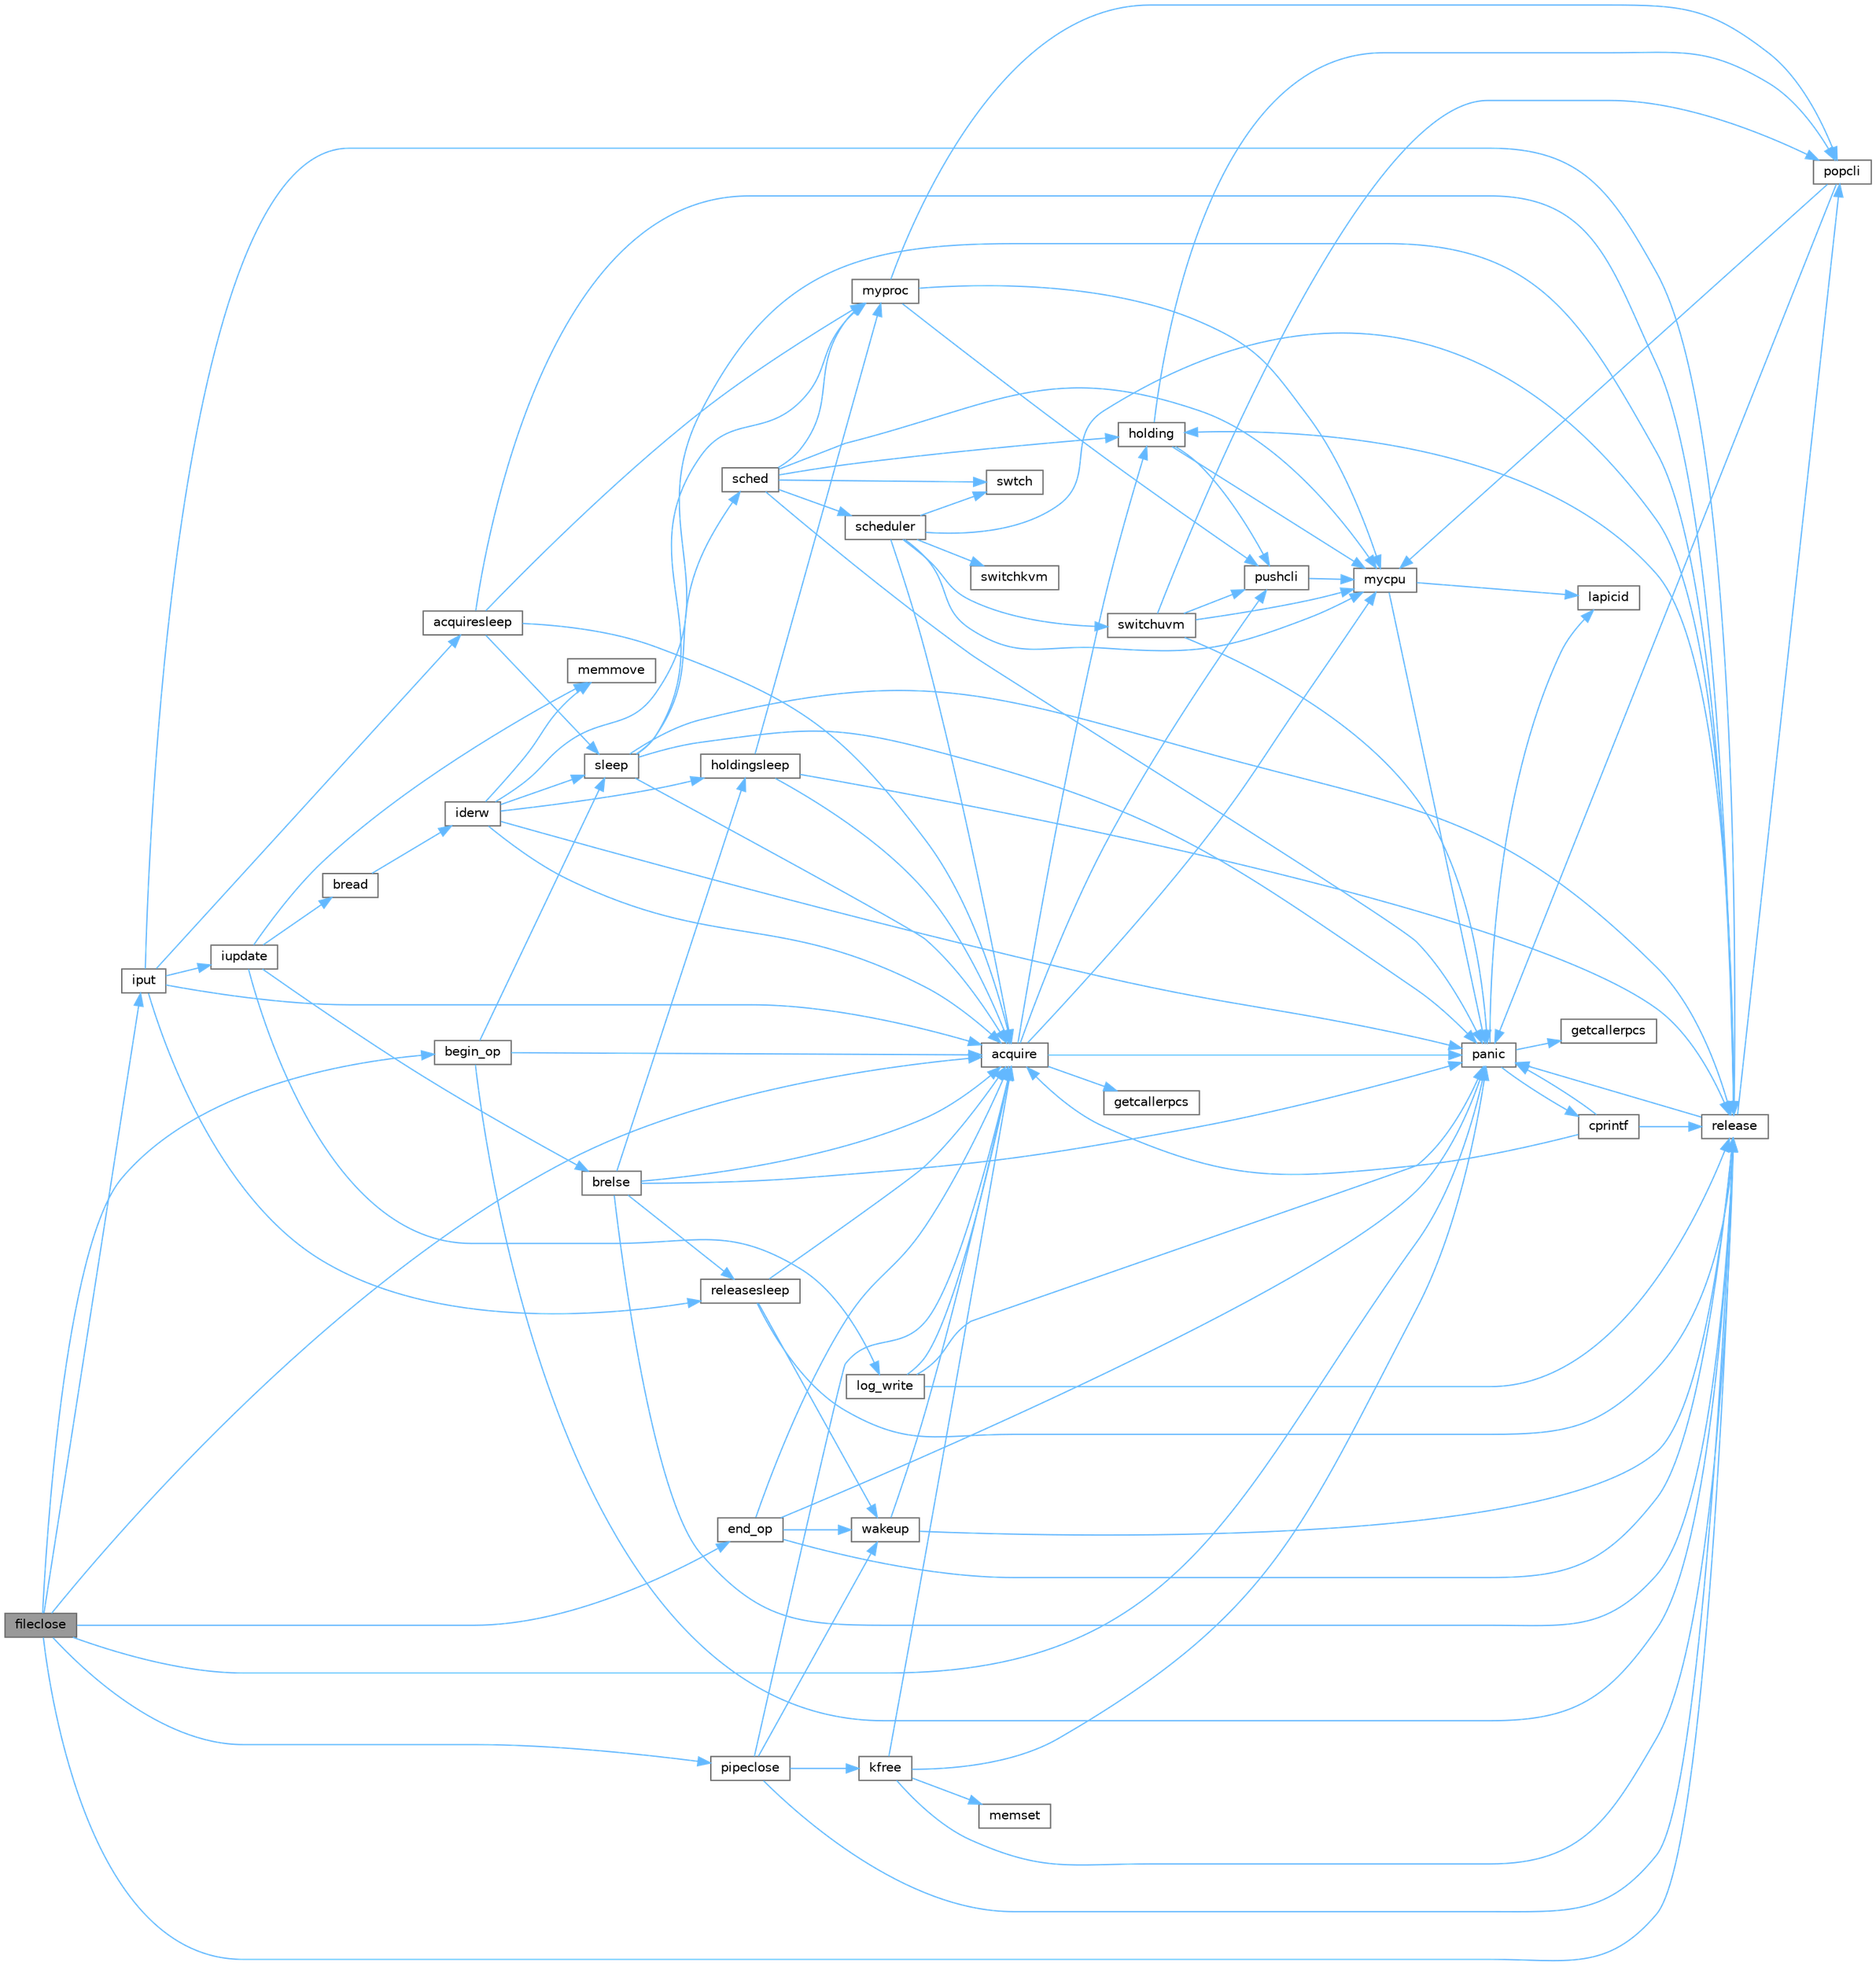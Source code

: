 digraph "fileclose"
{
 // LATEX_PDF_SIZE
  bgcolor="transparent";
  edge [fontname=Helvetica,fontsize=10,labelfontname=Helvetica,labelfontsize=10];
  node [fontname=Helvetica,fontsize=10,shape=box,height=0.2,width=0.4];
  rankdir="LR";
  Node1 [id="Node000001",label="fileclose",height=0.2,width=0.4,color="gray40", fillcolor="grey60", style="filled", fontcolor="black",tooltip=" "];
  Node1 -> Node2 [id="edge1_Node000001_Node000002",color="steelblue1",style="solid",tooltip=" "];
  Node2 [id="Node000002",label="acquire",height=0.2,width=0.4,color="grey40", fillcolor="white", style="filled",URL="$d3/d2d/spinlock_8c.html#aed377f16a085b00de3a4b32392adbdfb",tooltip=" "];
  Node2 -> Node3 [id="edge2_Node000002_Node000003",color="steelblue1",style="solid",tooltip=" "];
  Node3 [id="Node000003",label="getcallerpcs",height=0.2,width=0.4,color="grey40", fillcolor="white", style="filled",URL="$d3/d2d/spinlock_8c.html#a6ac35304ea80f01086b47edcc2328010",tooltip=" "];
  Node2 -> Node4 [id="edge3_Node000002_Node000004",color="steelblue1",style="solid",tooltip=" "];
  Node4 [id="Node000004",label="holding",height=0.2,width=0.4,color="grey40", fillcolor="white", style="filled",URL="$d3/d2d/spinlock_8c.html#aea48df3e5cfb903179ad3dc78ab502d9",tooltip=" "];
  Node4 -> Node5 [id="edge4_Node000004_Node000005",color="steelblue1",style="solid",tooltip=" "];
  Node5 [id="Node000005",label="mycpu",height=0.2,width=0.4,color="grey40", fillcolor="white", style="filled",URL="$d3/dda/proc_8c.html#ad427959ad025dabd8cd393b27ec39160",tooltip=" "];
  Node5 -> Node6 [id="edge5_Node000005_Node000006",color="steelblue1",style="solid",tooltip=" "];
  Node6 [id="Node000006",label="lapicid",height=0.2,width=0.4,color="grey40", fillcolor="white", style="filled",URL="$dc/df6/lapic_8c.html#a627f7996b64f99d885244a5102c85164",tooltip=" "];
  Node5 -> Node7 [id="edge6_Node000005_Node000007",color="steelblue1",style="solid",tooltip=" "];
  Node7 [id="Node000007",label="panic",height=0.2,width=0.4,color="grey40", fillcolor="white", style="filled",URL="$d0/d56/console_8c.html#a95c0aca5d6d7487933984f08b189917a",tooltip=" "];
  Node7 -> Node8 [id="edge7_Node000007_Node000008",color="steelblue1",style="solid",tooltip=" "];
  Node8 [id="Node000008",label="cprintf",height=0.2,width=0.4,color="grey40", fillcolor="white", style="filled",URL="$d0/d56/console_8c.html#a90f0742d846503e4ed1804f1df421ec6",tooltip=" "];
  Node8 -> Node2 [id="edge8_Node000008_Node000002",color="steelblue1",style="solid",tooltip=" "];
  Node8 -> Node7 [id="edge9_Node000008_Node000007",color="steelblue1",style="solid",tooltip=" "];
  Node8 -> Node9 [id="edge10_Node000008_Node000009",color="steelblue1",style="solid",tooltip=" "];
  Node9 [id="Node000009",label="release",height=0.2,width=0.4,color="grey40", fillcolor="white", style="filled",URL="$d3/d2d/spinlock_8c.html#a1cee376aa9a00e754bf5481cd5f3d97b",tooltip=" "];
  Node9 -> Node4 [id="edge11_Node000009_Node000004",color="steelblue1",style="solid",tooltip=" "];
  Node9 -> Node7 [id="edge12_Node000009_Node000007",color="steelblue1",style="solid",tooltip=" "];
  Node9 -> Node10 [id="edge13_Node000009_Node000010",color="steelblue1",style="solid",tooltip=" "];
  Node10 [id="Node000010",label="popcli",height=0.2,width=0.4,color="grey40", fillcolor="white", style="filled",URL="$d3/d2d/spinlock_8c.html#ae3424f669269fef400ce29c3aeb43fdb",tooltip=" "];
  Node10 -> Node5 [id="edge14_Node000010_Node000005",color="steelblue1",style="solid",tooltip=" "];
  Node10 -> Node7 [id="edge15_Node000010_Node000007",color="steelblue1",style="solid",tooltip=" "];
  Node7 -> Node11 [id="edge16_Node000007_Node000011",color="steelblue1",style="solid",tooltip=" "];
  Node11 [id="Node000011",label="getcallerpcs",height=0.2,width=0.4,color="grey40", fillcolor="white", style="filled",URL="$d5/d64/defs_8h.html#a4105de9e2969515d6c6c795c4386f69f",tooltip=" "];
  Node7 -> Node6 [id="edge17_Node000007_Node000006",color="steelblue1",style="solid",tooltip=" "];
  Node4 -> Node10 [id="edge18_Node000004_Node000010",color="steelblue1",style="solid",tooltip=" "];
  Node4 -> Node12 [id="edge19_Node000004_Node000012",color="steelblue1",style="solid",tooltip=" "];
  Node12 [id="Node000012",label="pushcli",height=0.2,width=0.4,color="grey40", fillcolor="white", style="filled",URL="$d3/d2d/spinlock_8c.html#a206b749d1b7768dadce61cbcde7e0f1c",tooltip=" "];
  Node12 -> Node5 [id="edge20_Node000012_Node000005",color="steelblue1",style="solid",tooltip=" "];
  Node2 -> Node5 [id="edge21_Node000002_Node000005",color="steelblue1",style="solid",tooltip=" "];
  Node2 -> Node7 [id="edge22_Node000002_Node000007",color="steelblue1",style="solid",tooltip=" "];
  Node2 -> Node12 [id="edge23_Node000002_Node000012",color="steelblue1",style="solid",tooltip=" "];
  Node1 -> Node13 [id="edge24_Node000001_Node000013",color="steelblue1",style="solid",tooltip=" "];
  Node13 [id="Node000013",label="begin_op",height=0.2,width=0.4,color="grey40", fillcolor="white", style="filled",URL="$d7/df8/log_8c.html#ac96aa31ffc0500e749c62c4d377c21c9",tooltip=" "];
  Node13 -> Node2 [id="edge25_Node000013_Node000002",color="steelblue1",style="solid",tooltip=" "];
  Node13 -> Node9 [id="edge26_Node000013_Node000009",color="steelblue1",style="solid",tooltip=" "];
  Node13 -> Node14 [id="edge27_Node000013_Node000014",color="steelblue1",style="solid",tooltip=" "];
  Node14 [id="Node000014",label="sleep",height=0.2,width=0.4,color="grey40", fillcolor="white", style="filled",URL="$d3/dda/proc_8c.html#ae70cc0370342e46f6db3bec367232457",tooltip=" "];
  Node14 -> Node2 [id="edge28_Node000014_Node000002",color="steelblue1",style="solid",tooltip=" "];
  Node14 -> Node15 [id="edge29_Node000014_Node000015",color="steelblue1",style="solid",tooltip=" "];
  Node15 [id="Node000015",label="myproc",height=0.2,width=0.4,color="grey40", fillcolor="white", style="filled",URL="$d3/dda/proc_8c.html#a41af0935f3989aae450cf8988cd9c3a9",tooltip=" "];
  Node15 -> Node5 [id="edge30_Node000015_Node000005",color="steelblue1",style="solid",tooltip=" "];
  Node15 -> Node10 [id="edge31_Node000015_Node000010",color="steelblue1",style="solid",tooltip=" "];
  Node15 -> Node12 [id="edge32_Node000015_Node000012",color="steelblue1",style="solid",tooltip=" "];
  Node14 -> Node7 [id="edge33_Node000014_Node000007",color="steelblue1",style="solid",tooltip=" "];
  Node14 -> Node9 [id="edge34_Node000014_Node000009",color="steelblue1",style="solid",tooltip=" "];
  Node14 -> Node16 [id="edge35_Node000014_Node000016",color="steelblue1",style="solid",tooltip=" "];
  Node16 [id="Node000016",label="sched",height=0.2,width=0.4,color="grey40", fillcolor="white", style="filled",URL="$d3/dda/proc_8c.html#ad788da91743c333b5bed7c4a0dd12365",tooltip=" "];
  Node16 -> Node4 [id="edge36_Node000016_Node000004",color="steelblue1",style="solid",tooltip=" "];
  Node16 -> Node5 [id="edge37_Node000016_Node000005",color="steelblue1",style="solid",tooltip=" "];
  Node16 -> Node15 [id="edge38_Node000016_Node000015",color="steelblue1",style="solid",tooltip=" "];
  Node16 -> Node7 [id="edge39_Node000016_Node000007",color="steelblue1",style="solid",tooltip=" "];
  Node16 -> Node17 [id="edge40_Node000016_Node000017",color="steelblue1",style="solid",tooltip=" "];
  Node17 [id="Node000017",label="scheduler",height=0.2,width=0.4,color="grey40", fillcolor="white", style="filled",URL="$d3/dda/proc_8c.html#a9fa00b0be5d3c4781048861e2506eb63",tooltip=" "];
  Node17 -> Node2 [id="edge41_Node000017_Node000002",color="steelblue1",style="solid",tooltip=" "];
  Node17 -> Node5 [id="edge42_Node000017_Node000005",color="steelblue1",style="solid",tooltip=" "];
  Node17 -> Node9 [id="edge43_Node000017_Node000009",color="steelblue1",style="solid",tooltip=" "];
  Node17 -> Node18 [id="edge44_Node000017_Node000018",color="steelblue1",style="solid",tooltip=" "];
  Node18 [id="Node000018",label="switchkvm",height=0.2,width=0.4,color="grey40", fillcolor="white", style="filled",URL="$de/de9/vm_8c.html#a02ca0670bc1fe12e38453082631ff360",tooltip=" "];
  Node17 -> Node19 [id="edge45_Node000017_Node000019",color="steelblue1",style="solid",tooltip=" "];
  Node19 [id="Node000019",label="switchuvm",height=0.2,width=0.4,color="grey40", fillcolor="white", style="filled",URL="$de/de9/vm_8c.html#a87c90f0ab2a1b11c2b55f4e483bb8493",tooltip=" "];
  Node19 -> Node5 [id="edge46_Node000019_Node000005",color="steelblue1",style="solid",tooltip=" "];
  Node19 -> Node7 [id="edge47_Node000019_Node000007",color="steelblue1",style="solid",tooltip=" "];
  Node19 -> Node10 [id="edge48_Node000019_Node000010",color="steelblue1",style="solid",tooltip=" "];
  Node19 -> Node12 [id="edge49_Node000019_Node000012",color="steelblue1",style="solid",tooltip=" "];
  Node17 -> Node20 [id="edge50_Node000017_Node000020",color="steelblue1",style="solid",tooltip=" "];
  Node20 [id="Node000020",label="swtch",height=0.2,width=0.4,color="grey40", fillcolor="white", style="filled",URL="$d5/d64/defs_8h.html#a1d9e7047d3dfb57809a2541d8387705e",tooltip=" "];
  Node16 -> Node20 [id="edge51_Node000016_Node000020",color="steelblue1",style="solid",tooltip=" "];
  Node1 -> Node21 [id="edge52_Node000001_Node000021",color="steelblue1",style="solid",tooltip=" "];
  Node21 [id="Node000021",label="end_op",height=0.2,width=0.4,color="grey40", fillcolor="white", style="filled",URL="$d7/df8/log_8c.html#ac0f12be0ca0de555e60b27b06a57a65b",tooltip=" "];
  Node21 -> Node2 [id="edge53_Node000021_Node000002",color="steelblue1",style="solid",tooltip=" "];
  Node21 -> Node7 [id="edge54_Node000021_Node000007",color="steelblue1",style="solid",tooltip=" "];
  Node21 -> Node9 [id="edge55_Node000021_Node000009",color="steelblue1",style="solid",tooltip=" "];
  Node21 -> Node22 [id="edge56_Node000021_Node000022",color="steelblue1",style="solid",tooltip=" "];
  Node22 [id="Node000022",label="wakeup",height=0.2,width=0.4,color="grey40", fillcolor="white", style="filled",URL="$d3/dda/proc_8c.html#a4a34d9f03e436cfa09b88f735f6ee952",tooltip=" "];
  Node22 -> Node2 [id="edge57_Node000022_Node000002",color="steelblue1",style="solid",tooltip=" "];
  Node22 -> Node9 [id="edge58_Node000022_Node000009",color="steelblue1",style="solid",tooltip=" "];
  Node1 -> Node23 [id="edge59_Node000001_Node000023",color="steelblue1",style="solid",tooltip=" "];
  Node23 [id="Node000023",label="iput",height=0.2,width=0.4,color="grey40", fillcolor="white", style="filled",URL="$d2/d5a/fs_8c.html#ab3c447f135c68e4c3c1f8d5866f6e77b",tooltip=" "];
  Node23 -> Node2 [id="edge60_Node000023_Node000002",color="steelblue1",style="solid",tooltip=" "];
  Node23 -> Node24 [id="edge61_Node000023_Node000024",color="steelblue1",style="solid",tooltip=" "];
  Node24 [id="Node000024",label="acquiresleep",height=0.2,width=0.4,color="grey40", fillcolor="white", style="filled",URL="$d8/dd1/sleeplock_8c.html#aaad2d7a86d4859982dd9a132f5128ff2",tooltip=" "];
  Node24 -> Node2 [id="edge62_Node000024_Node000002",color="steelblue1",style="solid",tooltip=" "];
  Node24 -> Node15 [id="edge63_Node000024_Node000015",color="steelblue1",style="solid",tooltip=" "];
  Node24 -> Node9 [id="edge64_Node000024_Node000009",color="steelblue1",style="solid",tooltip=" "];
  Node24 -> Node14 [id="edge65_Node000024_Node000014",color="steelblue1",style="solid",tooltip=" "];
  Node23 -> Node25 [id="edge66_Node000023_Node000025",color="steelblue1",style="solid",tooltip=" "];
  Node25 [id="Node000025",label="iupdate",height=0.2,width=0.4,color="grey40", fillcolor="white", style="filled",URL="$d2/d5a/fs_8c.html#a7220afa8e5f4bea540eb95879ea7df6e",tooltip=" "];
  Node25 -> Node26 [id="edge67_Node000025_Node000026",color="steelblue1",style="solid",tooltip=" "];
  Node26 [id="Node000026",label="bread",height=0.2,width=0.4,color="grey40", fillcolor="white", style="filled",URL="$dc/de6/bio_8c.html#a30b8d2ef2300ed8e3d879a428fe39898",tooltip=" "];
  Node26 -> Node27 [id="edge68_Node000026_Node000027",color="steelblue1",style="solid",tooltip=" "];
  Node27 [id="Node000027",label="iderw",height=0.2,width=0.4,color="grey40", fillcolor="white", style="filled",URL="$da/d9b/memide_8c.html#a7f36b008f02088c86f76e98e05b55af5",tooltip=" "];
  Node27 -> Node2 [id="edge69_Node000027_Node000002",color="steelblue1",style="solid",tooltip=" "];
  Node27 -> Node28 [id="edge70_Node000027_Node000028",color="steelblue1",style="solid",tooltip=" "];
  Node28 [id="Node000028",label="holdingsleep",height=0.2,width=0.4,color="grey40", fillcolor="white", style="filled",URL="$d8/dd1/sleeplock_8c.html#a6fdbe54cbecd8fc67d74793b27adcf05",tooltip=" "];
  Node28 -> Node2 [id="edge71_Node000028_Node000002",color="steelblue1",style="solid",tooltip=" "];
  Node28 -> Node15 [id="edge72_Node000028_Node000015",color="steelblue1",style="solid",tooltip=" "];
  Node28 -> Node9 [id="edge73_Node000028_Node000009",color="steelblue1",style="solid",tooltip=" "];
  Node27 -> Node29 [id="edge74_Node000027_Node000029",color="steelblue1",style="solid",tooltip=" "];
  Node29 [id="Node000029",label="memmove",height=0.2,width=0.4,color="grey40", fillcolor="white", style="filled",URL="$d1/db0/string_8c.html#a07f97e2ed1ce37955192d52de8f4911f",tooltip=" "];
  Node27 -> Node7 [id="edge75_Node000027_Node000007",color="steelblue1",style="solid",tooltip=" "];
  Node27 -> Node9 [id="edge76_Node000027_Node000009",color="steelblue1",style="solid",tooltip=" "];
  Node27 -> Node14 [id="edge77_Node000027_Node000014",color="steelblue1",style="solid",tooltip=" "];
  Node25 -> Node30 [id="edge78_Node000025_Node000030",color="steelblue1",style="solid",tooltip=" "];
  Node30 [id="Node000030",label="brelse",height=0.2,width=0.4,color="grey40", fillcolor="white", style="filled",URL="$dc/de6/bio_8c.html#ab5335aeb503731104314321a78a6d727",tooltip=" "];
  Node30 -> Node2 [id="edge79_Node000030_Node000002",color="steelblue1",style="solid",tooltip=" "];
  Node30 -> Node28 [id="edge80_Node000030_Node000028",color="steelblue1",style="solid",tooltip=" "];
  Node30 -> Node7 [id="edge81_Node000030_Node000007",color="steelblue1",style="solid",tooltip=" "];
  Node30 -> Node9 [id="edge82_Node000030_Node000009",color="steelblue1",style="solid",tooltip=" "];
  Node30 -> Node31 [id="edge83_Node000030_Node000031",color="steelblue1",style="solid",tooltip=" "];
  Node31 [id="Node000031",label="releasesleep",height=0.2,width=0.4,color="grey40", fillcolor="white", style="filled",URL="$d8/dd1/sleeplock_8c.html#aa997067c2c9bfef15af6fa0a10c20f4a",tooltip=" "];
  Node31 -> Node2 [id="edge84_Node000031_Node000002",color="steelblue1",style="solid",tooltip=" "];
  Node31 -> Node9 [id="edge85_Node000031_Node000009",color="steelblue1",style="solid",tooltip=" "];
  Node31 -> Node22 [id="edge86_Node000031_Node000022",color="steelblue1",style="solid",tooltip=" "];
  Node25 -> Node32 [id="edge87_Node000025_Node000032",color="steelblue1",style="solid",tooltip=" "];
  Node32 [id="Node000032",label="log_write",height=0.2,width=0.4,color="grey40", fillcolor="white", style="filled",URL="$d7/df8/log_8c.html#a7eacb0fbebe5ce4c7d3ddea15908b13d",tooltip=" "];
  Node32 -> Node2 [id="edge88_Node000032_Node000002",color="steelblue1",style="solid",tooltip=" "];
  Node32 -> Node7 [id="edge89_Node000032_Node000007",color="steelblue1",style="solid",tooltip=" "];
  Node32 -> Node9 [id="edge90_Node000032_Node000009",color="steelblue1",style="solid",tooltip=" "];
  Node25 -> Node29 [id="edge91_Node000025_Node000029",color="steelblue1",style="solid",tooltip=" "];
  Node23 -> Node9 [id="edge92_Node000023_Node000009",color="steelblue1",style="solid",tooltip=" "];
  Node23 -> Node31 [id="edge93_Node000023_Node000031",color="steelblue1",style="solid",tooltip=" "];
  Node1 -> Node7 [id="edge94_Node000001_Node000007",color="steelblue1",style="solid",tooltip=" "];
  Node1 -> Node33 [id="edge95_Node000001_Node000033",color="steelblue1",style="solid",tooltip=" "];
  Node33 [id="Node000033",label="pipeclose",height=0.2,width=0.4,color="grey40", fillcolor="white", style="filled",URL="$d1/d47/pipe_8c.html#a48642f54734698f6f881ee07723292cb",tooltip=" "];
  Node33 -> Node2 [id="edge96_Node000033_Node000002",color="steelblue1",style="solid",tooltip=" "];
  Node33 -> Node34 [id="edge97_Node000033_Node000034",color="steelblue1",style="solid",tooltip=" "];
  Node34 [id="Node000034",label="kfree",height=0.2,width=0.4,color="grey40", fillcolor="white", style="filled",URL="$d4/def/kalloc_8c.html#aced59ecf8411235f6dffc065236711a5",tooltip=" "];
  Node34 -> Node2 [id="edge98_Node000034_Node000002",color="steelblue1",style="solid",tooltip=" "];
  Node34 -> Node35 [id="edge99_Node000034_Node000035",color="steelblue1",style="solid",tooltip=" "];
  Node35 [id="Node000035",label="memset",height=0.2,width=0.4,color="grey40", fillcolor="white", style="filled",URL="$db/d8a/ulib_8c.html#aa9cdc2409c15ccd5ee3b2031576f4093",tooltip=" "];
  Node34 -> Node7 [id="edge100_Node000034_Node000007",color="steelblue1",style="solid",tooltip=" "];
  Node34 -> Node9 [id="edge101_Node000034_Node000009",color="steelblue1",style="solid",tooltip=" "];
  Node33 -> Node9 [id="edge102_Node000033_Node000009",color="steelblue1",style="solid",tooltip=" "];
  Node33 -> Node22 [id="edge103_Node000033_Node000022",color="steelblue1",style="solid",tooltip=" "];
  Node1 -> Node9 [id="edge104_Node000001_Node000009",color="steelblue1",style="solid",tooltip=" "];
}

